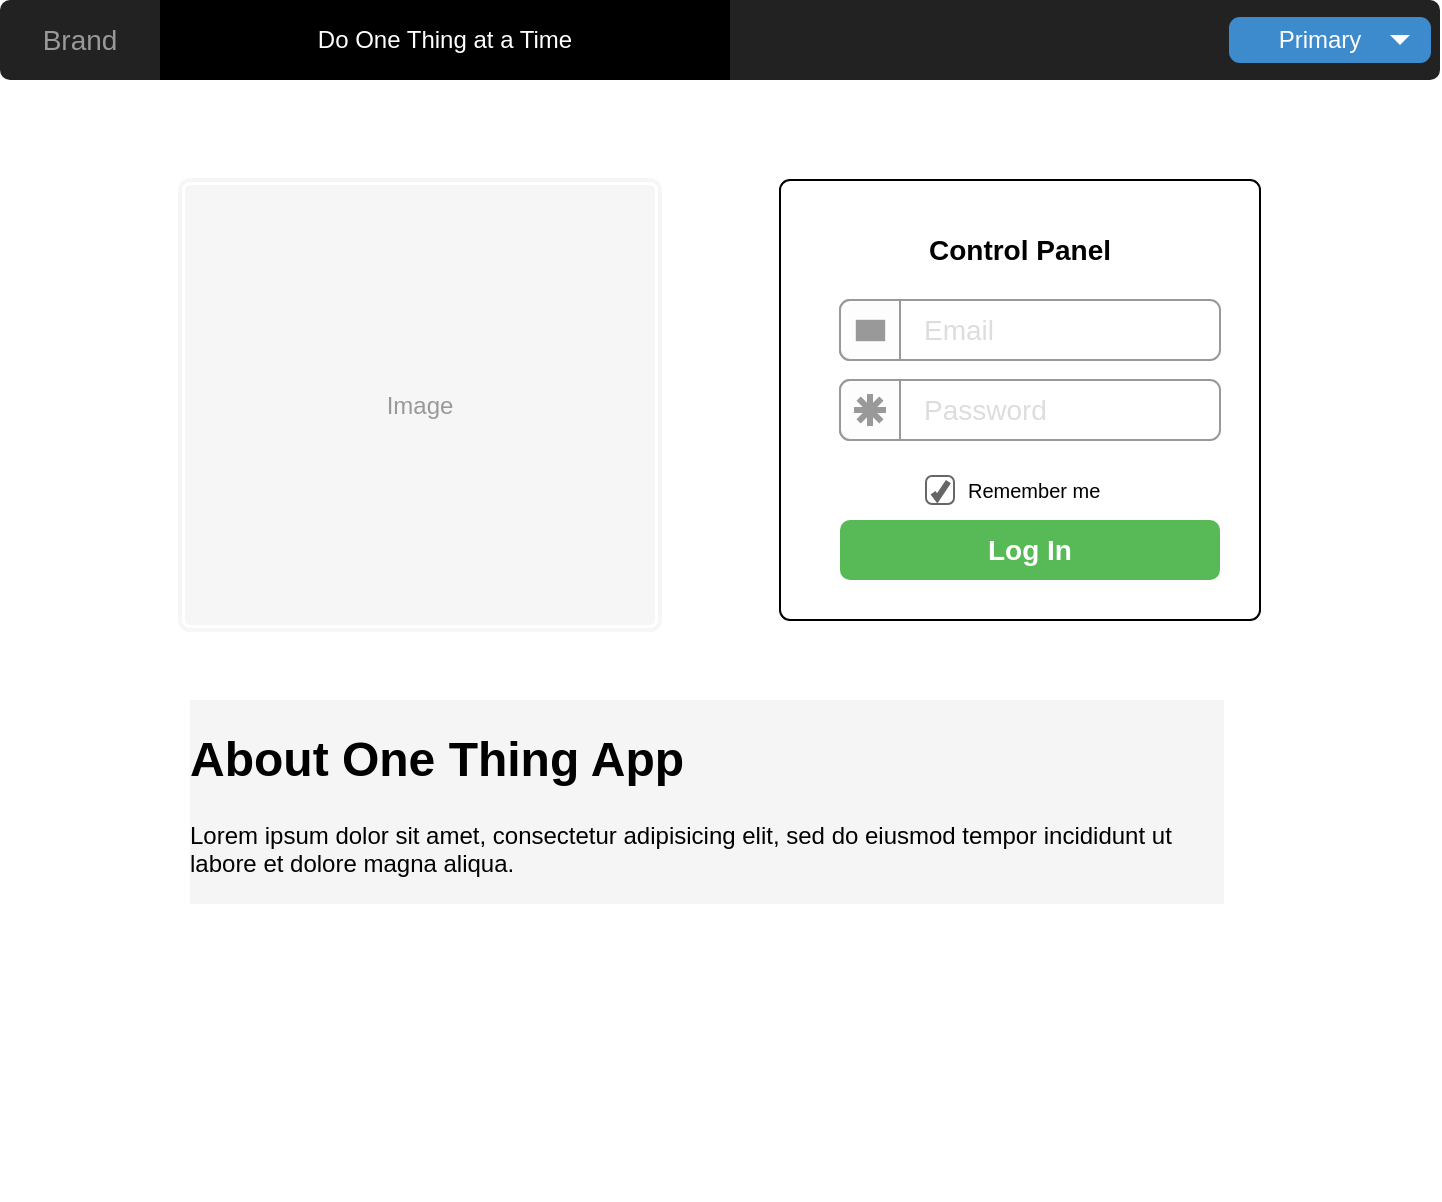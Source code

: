 <mxfile version="12.8.2" type="github">
  <diagram id="0uNQYvPThGTI73Z5MVmt" name="Page-1">
    <mxGraphModel dx="868" dy="457" grid="1" gridSize="15" guides="1" tooltips="1" connect="1" arrows="1" fold="1" page="1" pageScale="1" pageWidth="850" pageHeight="1100" math="0" shadow="0">
      <root>
        <mxCell id="0" />
        <mxCell id="1" parent="0" />
        <mxCell id="Lb3kyDjZWJiozyzoMxoJ-1" value="Control Panel" style="html=1;shadow=0;dashed=0;shape=mxgraph.bootstrap.rrect;fillColor=#ffffff;align=center;rSize=5;strokeColor=#000000;verticalAlign=top;spacingTop=20;fontSize=14;fontStyle=1;whiteSpace=wrap;" parent="1" vertex="1">
          <mxGeometry x="450" y="150" width="240" height="220" as="geometry" />
        </mxCell>
        <mxCell id="Lb3kyDjZWJiozyzoMxoJ-2" value="Email" style="html=1;shadow=0;dashed=0;shape=mxgraph.bootstrap.rrect;rSize=5;strokeColor=#999999;fillColor=#ffffff;fontSize=14;fontColor=#dddddd;align=left;spacingLeft=40;whiteSpace=wrap;resizeWidth=1;" parent="Lb3kyDjZWJiozyzoMxoJ-1" vertex="1">
          <mxGeometry width="190" height="30" relative="1" as="geometry">
            <mxPoint x="30" y="60" as="offset" />
          </mxGeometry>
        </mxCell>
        <mxCell id="Lb3kyDjZWJiozyzoMxoJ-3" value="" style="html=1;shadow=0;dashed=0;shape=mxgraph.bootstrap.leftButton;rSize=5;strokeColor=#999999;fillColor=#fdfdfd;resizeHeight=1;" parent="Lb3kyDjZWJiozyzoMxoJ-2" vertex="1">
          <mxGeometry width="30" height="30" relative="1" as="geometry" />
        </mxCell>
        <mxCell id="Lb3kyDjZWJiozyzoMxoJ-4" value="" style="html=1;shadow=0;dashed=0;shape=mxgraph.bootstrap.mail;strokeColor=#fdfdfd;fillColor=#999999;strokeWidth=1.3;" parent="Lb3kyDjZWJiozyzoMxoJ-3" vertex="1">
          <mxGeometry x="0.5" y="0.5" width="16" height="12" relative="1" as="geometry">
            <mxPoint x="-8" y="-6" as="offset" />
          </mxGeometry>
        </mxCell>
        <mxCell id="Lb3kyDjZWJiozyzoMxoJ-5" value="Password" style="html=1;shadow=0;dashed=0;shape=mxgraph.bootstrap.rrect;fillColor=#ffffff;rSize=5;strokeColor=#999999;fontSize=14;fontColor=#dddddd;align=left;spacingLeft=40;whiteSpace=wrap;resizeWidth=1;" parent="Lb3kyDjZWJiozyzoMxoJ-1" vertex="1">
          <mxGeometry width="190" height="30" relative="1" as="geometry">
            <mxPoint x="30" y="100" as="offset" />
          </mxGeometry>
        </mxCell>
        <mxCell id="Lb3kyDjZWJiozyzoMxoJ-6" value="" style="html=1;shadow=0;dashed=0;shape=mxgraph.bootstrap.leftButton;rSize=5;strokeColor=#999999;fillColor=#fdfdfd;resizeHeight=1;" parent="Lb3kyDjZWJiozyzoMxoJ-5" vertex="1">
          <mxGeometry width="30" height="30" relative="1" as="geometry">
            <mxPoint as="offset" />
          </mxGeometry>
        </mxCell>
        <mxCell id="Lb3kyDjZWJiozyzoMxoJ-7" value="" style="html=1;shadow=0;dashed=0;shape=mxgraph.bootstrap.password;strokeColor=#999999;strokeWidth=3;" parent="Lb3kyDjZWJiozyzoMxoJ-6" vertex="1">
          <mxGeometry x="0.5" y="0.5" width="16" height="16" relative="1" as="geometry">
            <mxPoint x="-8" y="-8" as="offset" />
          </mxGeometry>
        </mxCell>
        <mxCell id="Lb3kyDjZWJiozyzoMxoJ-8" value="Remember me" style="html=1;shadow=0;dashed=0;shape=mxgraph.bootstrap.checkbox;rSize=3;strokeColor=#666666;fillColor=#ffffff;labelPosition=right;align=left;spacingLeft=5;fontSize=10;" parent="Lb3kyDjZWJiozyzoMxoJ-1" vertex="1">
          <mxGeometry width="14" height="14" relative="1" as="geometry">
            <mxPoint x="73" y="148" as="offset" />
          </mxGeometry>
        </mxCell>
        <mxCell id="Lb3kyDjZWJiozyzoMxoJ-9" value="Log In" style="html=1;shadow=0;dashed=0;shape=mxgraph.bootstrap.rrect;rSize=5;strokeColor=none;fillColor=#58B957;fontColor=#ffffff;fontSize=14;fontStyle=1;whiteSpace=wrap;resizeWidth=1;" parent="Lb3kyDjZWJiozyzoMxoJ-1" vertex="1">
          <mxGeometry y="1" width="190" height="30" relative="1" as="geometry">
            <mxPoint x="30" y="-50" as="offset" />
          </mxGeometry>
        </mxCell>
        <mxCell id="Lb3kyDjZWJiozyzoMxoJ-10" value="" style="html=1;shadow=0;dashed=0;shape=mxgraph.bootstrap.rrect;strokeColor=none;rSize=5;fillColor=#222222;" parent="1" vertex="1">
          <mxGeometry x="60" y="60" width="720" height="40" as="geometry" />
        </mxCell>
        <mxCell id="Lb3kyDjZWJiozyzoMxoJ-11" value="Brand" style="html=1;shadow=0;dashed=0;shape=mxgraph.bootstrap.rect;strokeColor=none;fillColor=none;fontColor=#999999;fontSize=14;whiteSpace=wrap;resizeHeight=1;" parent="Lb3kyDjZWJiozyzoMxoJ-10" vertex="1">
          <mxGeometry width="80" height="40" relative="1" as="geometry" />
        </mxCell>
        <mxCell id="Lb3kyDjZWJiozyzoMxoJ-12" value="Do One Thing at a Time" style="html=1;shadow=0;dashed=0;shape=mxgraph.bootstrap.rect;fillColor=#000000;strokeColor=none;fontColor=#ffffff;whiteSpace=wrap;resizeHeight=1;" parent="Lb3kyDjZWJiozyzoMxoJ-10" vertex="1">
          <mxGeometry width="285" height="40" relative="1" as="geometry">
            <mxPoint x="80" as="offset" />
          </mxGeometry>
        </mxCell>
        <mxCell id="Lb3kyDjZWJiozyzoMxoJ-15" value="Primary" style="html=1;shadow=0;dashed=0;shape=mxgraph.bootstrap.rrect;align=center;rSize=5;fillColor=#3D8BCD;strokeColor=#3D8BCD;fontColor=#ffffff;spacingRight=10;whiteSpace=wrap;" parent="Lb3kyDjZWJiozyzoMxoJ-10" vertex="1">
          <mxGeometry x="615" y="9" width="100" height="22" as="geometry" />
        </mxCell>
        <mxCell id="Lb3kyDjZWJiozyzoMxoJ-16" value="" style="shape=triangle;direction=south;strokeColor=none;perimeter=none;" parent="Lb3kyDjZWJiozyzoMxoJ-15" vertex="1">
          <mxGeometry x="1" y="0.5" width="10" height="5" relative="1" as="geometry">
            <mxPoint x="-20" y="-2.5" as="offset" />
          </mxGeometry>
        </mxCell>
        <mxCell id="9f343ilHBIjibPNwgBLL-1" value="Image" style="html=1;shadow=0;dashed=0;shape=mxgraph.bootstrap.image;align=center;rSize=5;strokeColor=#f6f6f6;fillColor=#f6f6f6;fontColor=#999999;strokeWidth=2;whiteSpace=wrap;" vertex="1" parent="1">
          <mxGeometry x="150" y="150" width="240" height="225" as="geometry" />
        </mxCell>
        <mxCell id="9f343ilHBIjibPNwgBLL-2" value="&lt;h1&gt;About One Thing App&lt;br&gt;&lt;/h1&gt;&lt;p&gt;Lorem ipsum dolor sit amet, consectetur adipisicing elit, sed do eiusmod tempor incididunt ut labore et dolore magna aliqua.&lt;/p&gt;" style="text;html=1;strokeColor=none;fillColor=none;spacing=5;spacingTop=-20;whiteSpace=wrap;overflow=hidden;rounded=0;labelBackgroundColor=#F5F5F5;fontColor=#000000;" vertex="1" parent="1">
          <mxGeometry x="150" y="420" width="525" height="240" as="geometry" />
        </mxCell>
      </root>
    </mxGraphModel>
  </diagram>
</mxfile>
